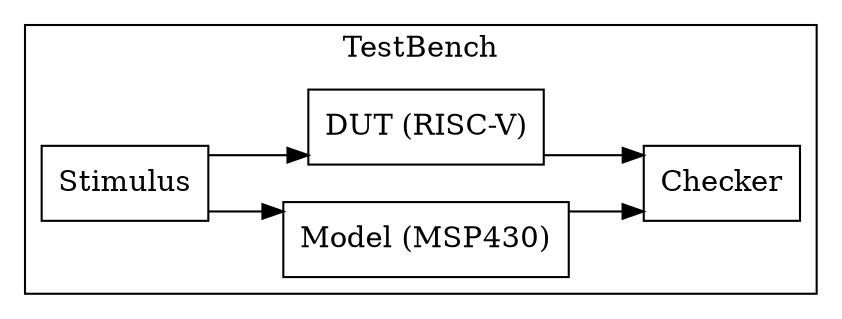 digraph Project {
  // Introduction
  graph [rankdir = LR, splines=ortho];
  node[shape=record];

  // Blocks
  subgraph "cluster TestBench" { label = "TestBench";
    Stimulus[shape=box, label="Stimulus"];
    Model[shape=box, label="Model (MSP430)"];
    DUT[shape=box, label="DUT (RISC-V)"];
    Checker[shape=box, label="Checker"];
  }

  // Sequence
  Stimulus -> Model;
  Stimulus -> DUT;
  Model -> Checker;
  DUT -> Checker;
}
